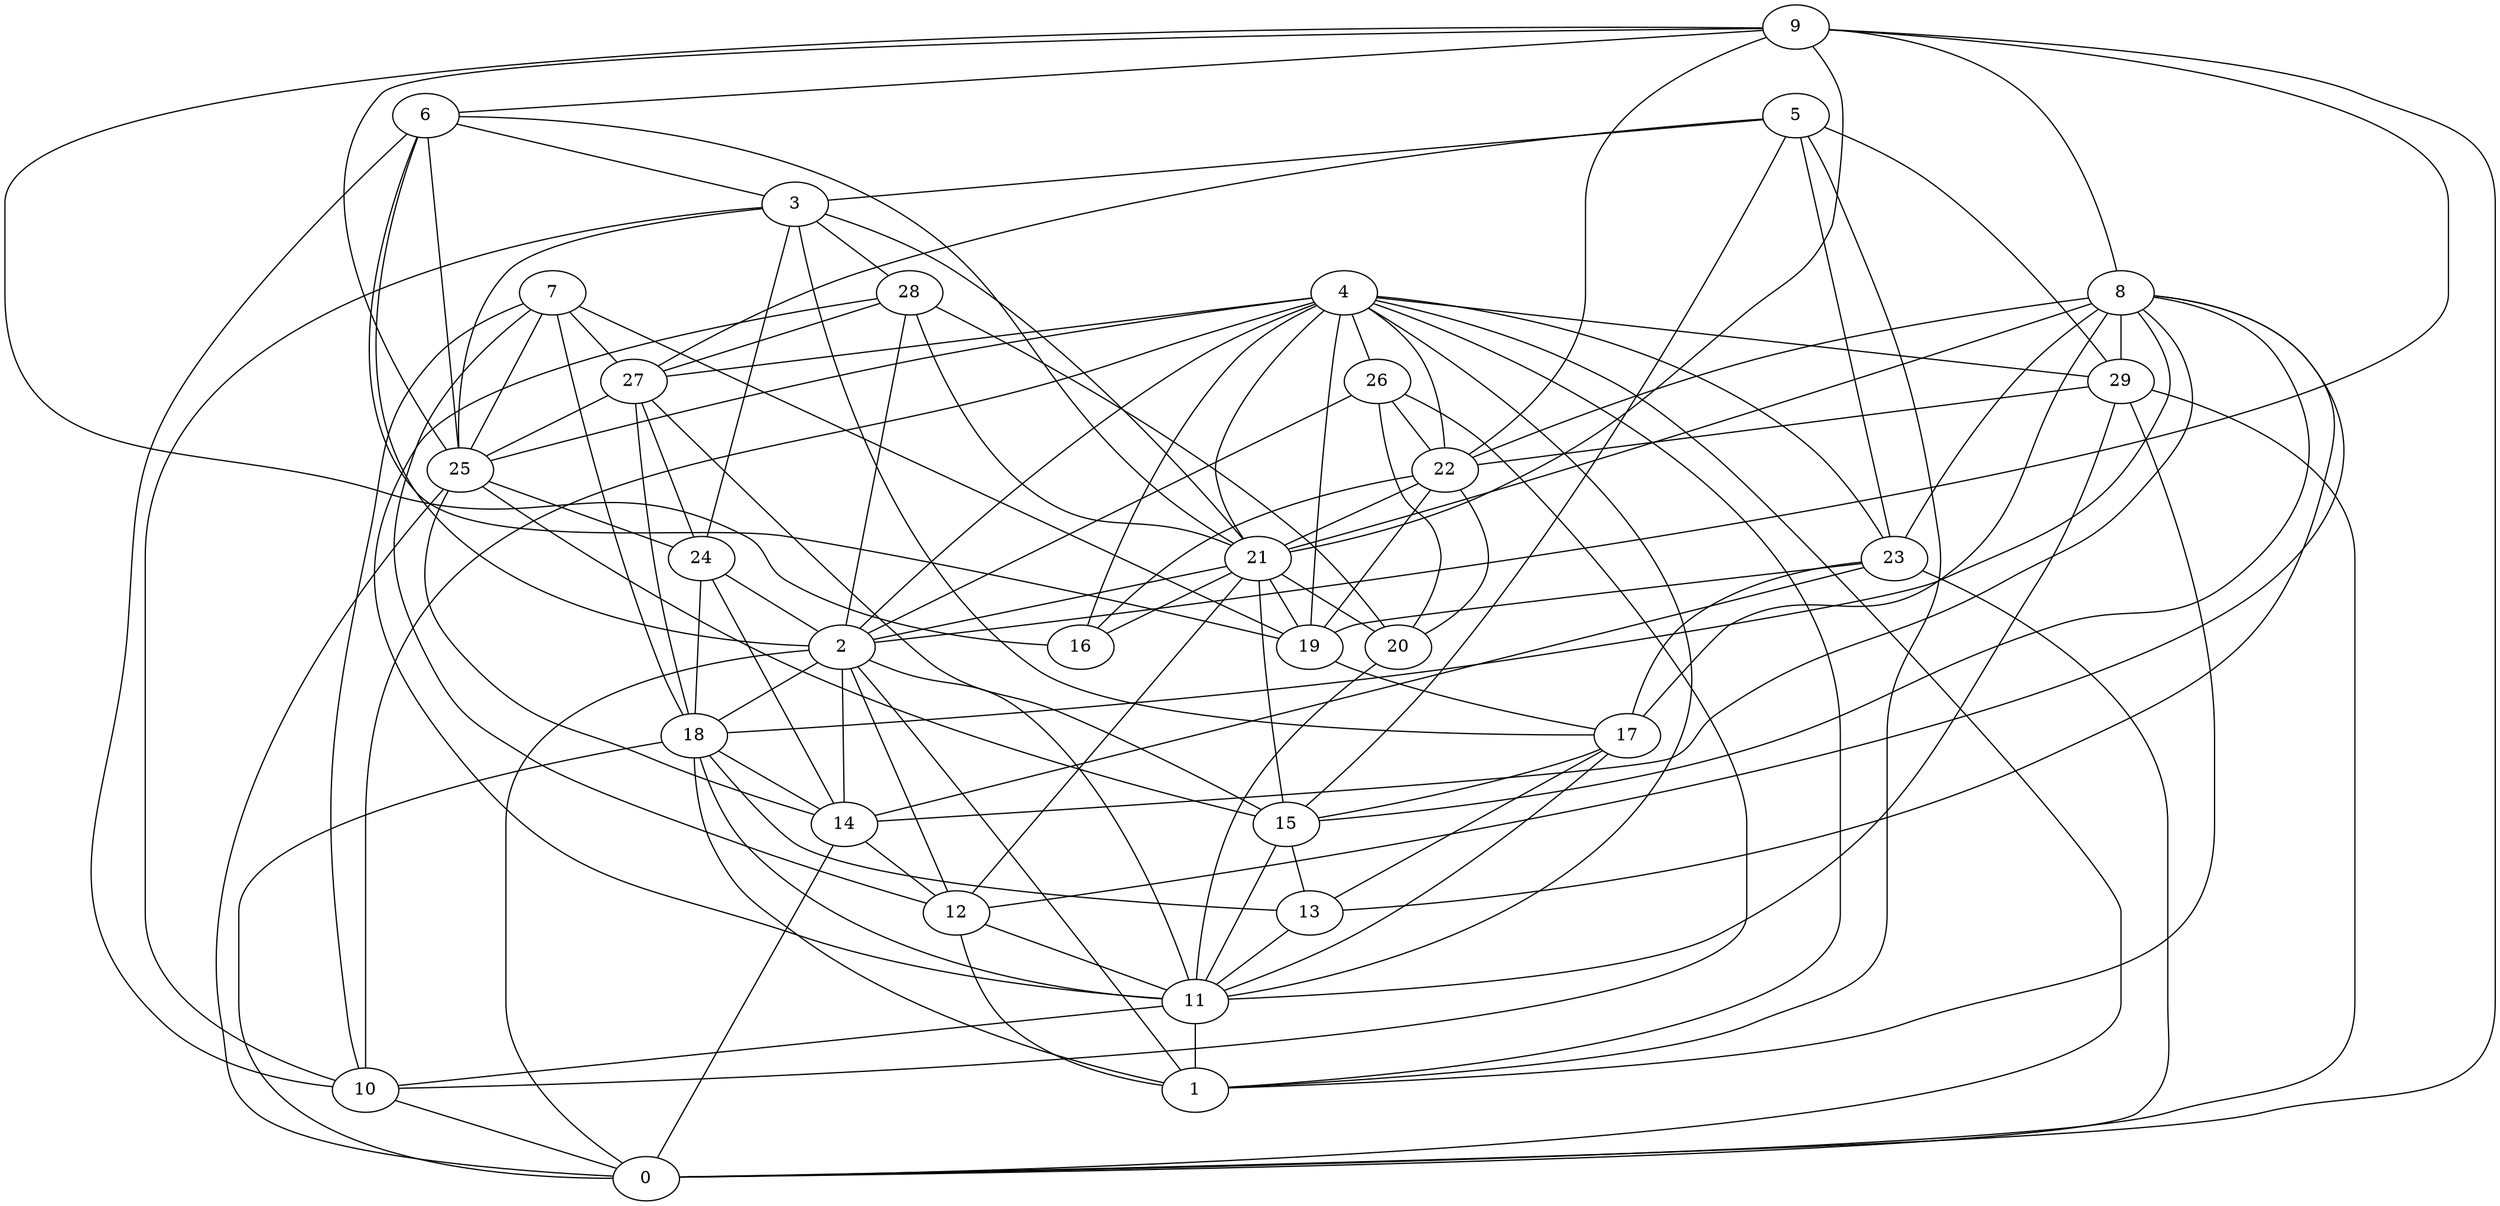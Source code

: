 digraph GG_graph {

subgraph G_graph {
edge [color = black]
"29" -> "1" [dir = none]
"29" -> "0" [dir = none]
"9" -> "0" [dir = none]
"9" -> "22" [dir = none]
"22" -> "16" [dir = none]
"22" -> "20" [dir = none]
"22" -> "21" [dir = none]
"19" -> "17" [dir = none]
"20" -> "11" [dir = none]
"17" -> "13" [dir = none]
"17" -> "15" [dir = none]
"28" -> "2" [dir = none]
"4" -> "19" [dir = none]
"4" -> "22" [dir = none]
"8" -> "14" [dir = none]
"8" -> "12" [dir = none]
"8" -> "21" [dir = none]
"21" -> "2" [dir = none]
"23" -> "17" [dir = none]
"5" -> "27" [dir = none]
"5" -> "23" [dir = none]
"7" -> "18" [dir = none]
"7" -> "19" [dir = none]
"26" -> "22" [dir = none]
"24" -> "2" [dir = none]
"6" -> "10" [dir = none]
"6" -> "25" [dir = none]
"6" -> "19" [dir = none]
"3" -> "17" [dir = none]
"12" -> "1" [dir = none]
"9" -> "2" [dir = none]
"27" -> "25" [dir = none]
"8" -> "17" [dir = none]
"13" -> "11" [dir = none]
"26" -> "10" [dir = none]
"8" -> "13" [dir = none]
"5" -> "15" [dir = none]
"6" -> "21" [dir = none]
"12" -> "11" [dir = none]
"3" -> "28" [dir = none]
"17" -> "11" [dir = none]
"25" -> "0" [dir = none]
"11" -> "10" [dir = none]
"18" -> "14" [dir = none]
"3" -> "25" [dir = none]
"28" -> "21" [dir = none]
"8" -> "18" [dir = none]
"4" -> "21" [dir = none]
"8" -> "22" [dir = none]
"7" -> "10" [dir = none]
"9" -> "25" [dir = none]
"4" -> "0" [dir = none]
"26" -> "20" [dir = none]
"4" -> "26" [dir = none]
"21" -> "19" [dir = none]
"7" -> "25" [dir = none]
"4" -> "25" [dir = none]
"8" -> "15" [dir = none]
"22" -> "19" [dir = none]
"9" -> "8" [dir = none]
"23" -> "0" [dir = none]
"28" -> "20" [dir = none]
"9" -> "16" [dir = none]
"21" -> "15" [dir = none]
"28" -> "27" [dir = none]
"29" -> "22" [dir = none]
"18" -> "0" [dir = none]
"27" -> "18" [dir = none]
"21" -> "20" [dir = none]
"2" -> "12" [dir = none]
"7" -> "27" [dir = none]
"2" -> "0" [dir = none]
"28" -> "11" [dir = none]
"8" -> "29" [dir = none]
"27" -> "24" [dir = none]
"6" -> "3" [dir = none]
"4" -> "11" [dir = none]
"14" -> "12" [dir = none]
"21" -> "12" [dir = none]
"21" -> "16" [dir = none]
"5" -> "1" [dir = none]
"6" -> "2" [dir = none]
"27" -> "15" [dir = none]
"3" -> "21" [dir = none]
"4" -> "29" [dir = none]
"2" -> "18" [dir = none]
"2" -> "11" [dir = none]
"15" -> "11" [dir = none]
"29" -> "11" [dir = none]
"4" -> "2" [dir = none]
"3" -> "10" [dir = none]
"18" -> "11" [dir = none]
"11" -> "1" [dir = none]
"15" -> "13" [dir = none]
"9" -> "6" [dir = none]
"24" -> "14" [dir = none]
"23" -> "19" [dir = none]
"25" -> "15" [dir = none]
"25" -> "24" [dir = none]
"10" -> "0" [dir = none]
"18" -> "1" [dir = none]
"4" -> "10" [dir = none]
"4" -> "1" [dir = none]
"26" -> "2" [dir = none]
"24" -> "18" [dir = none]
"7" -> "12" [dir = none]
"18" -> "13" [dir = none]
"2" -> "1" [dir = none]
"5" -> "29" [dir = none]
"23" -> "14" [dir = none]
"4" -> "27" [dir = none]
"4" -> "23" [dir = none]
"4" -> "16" [dir = none]
"5" -> "3" [dir = none]
"3" -> "24" [dir = none]
"14" -> "0" [dir = none]
"25" -> "14" [dir = none]
"2" -> "14" [dir = none]
"8" -> "23" [dir = none]
"9" -> "21" [dir = none]
}

}
